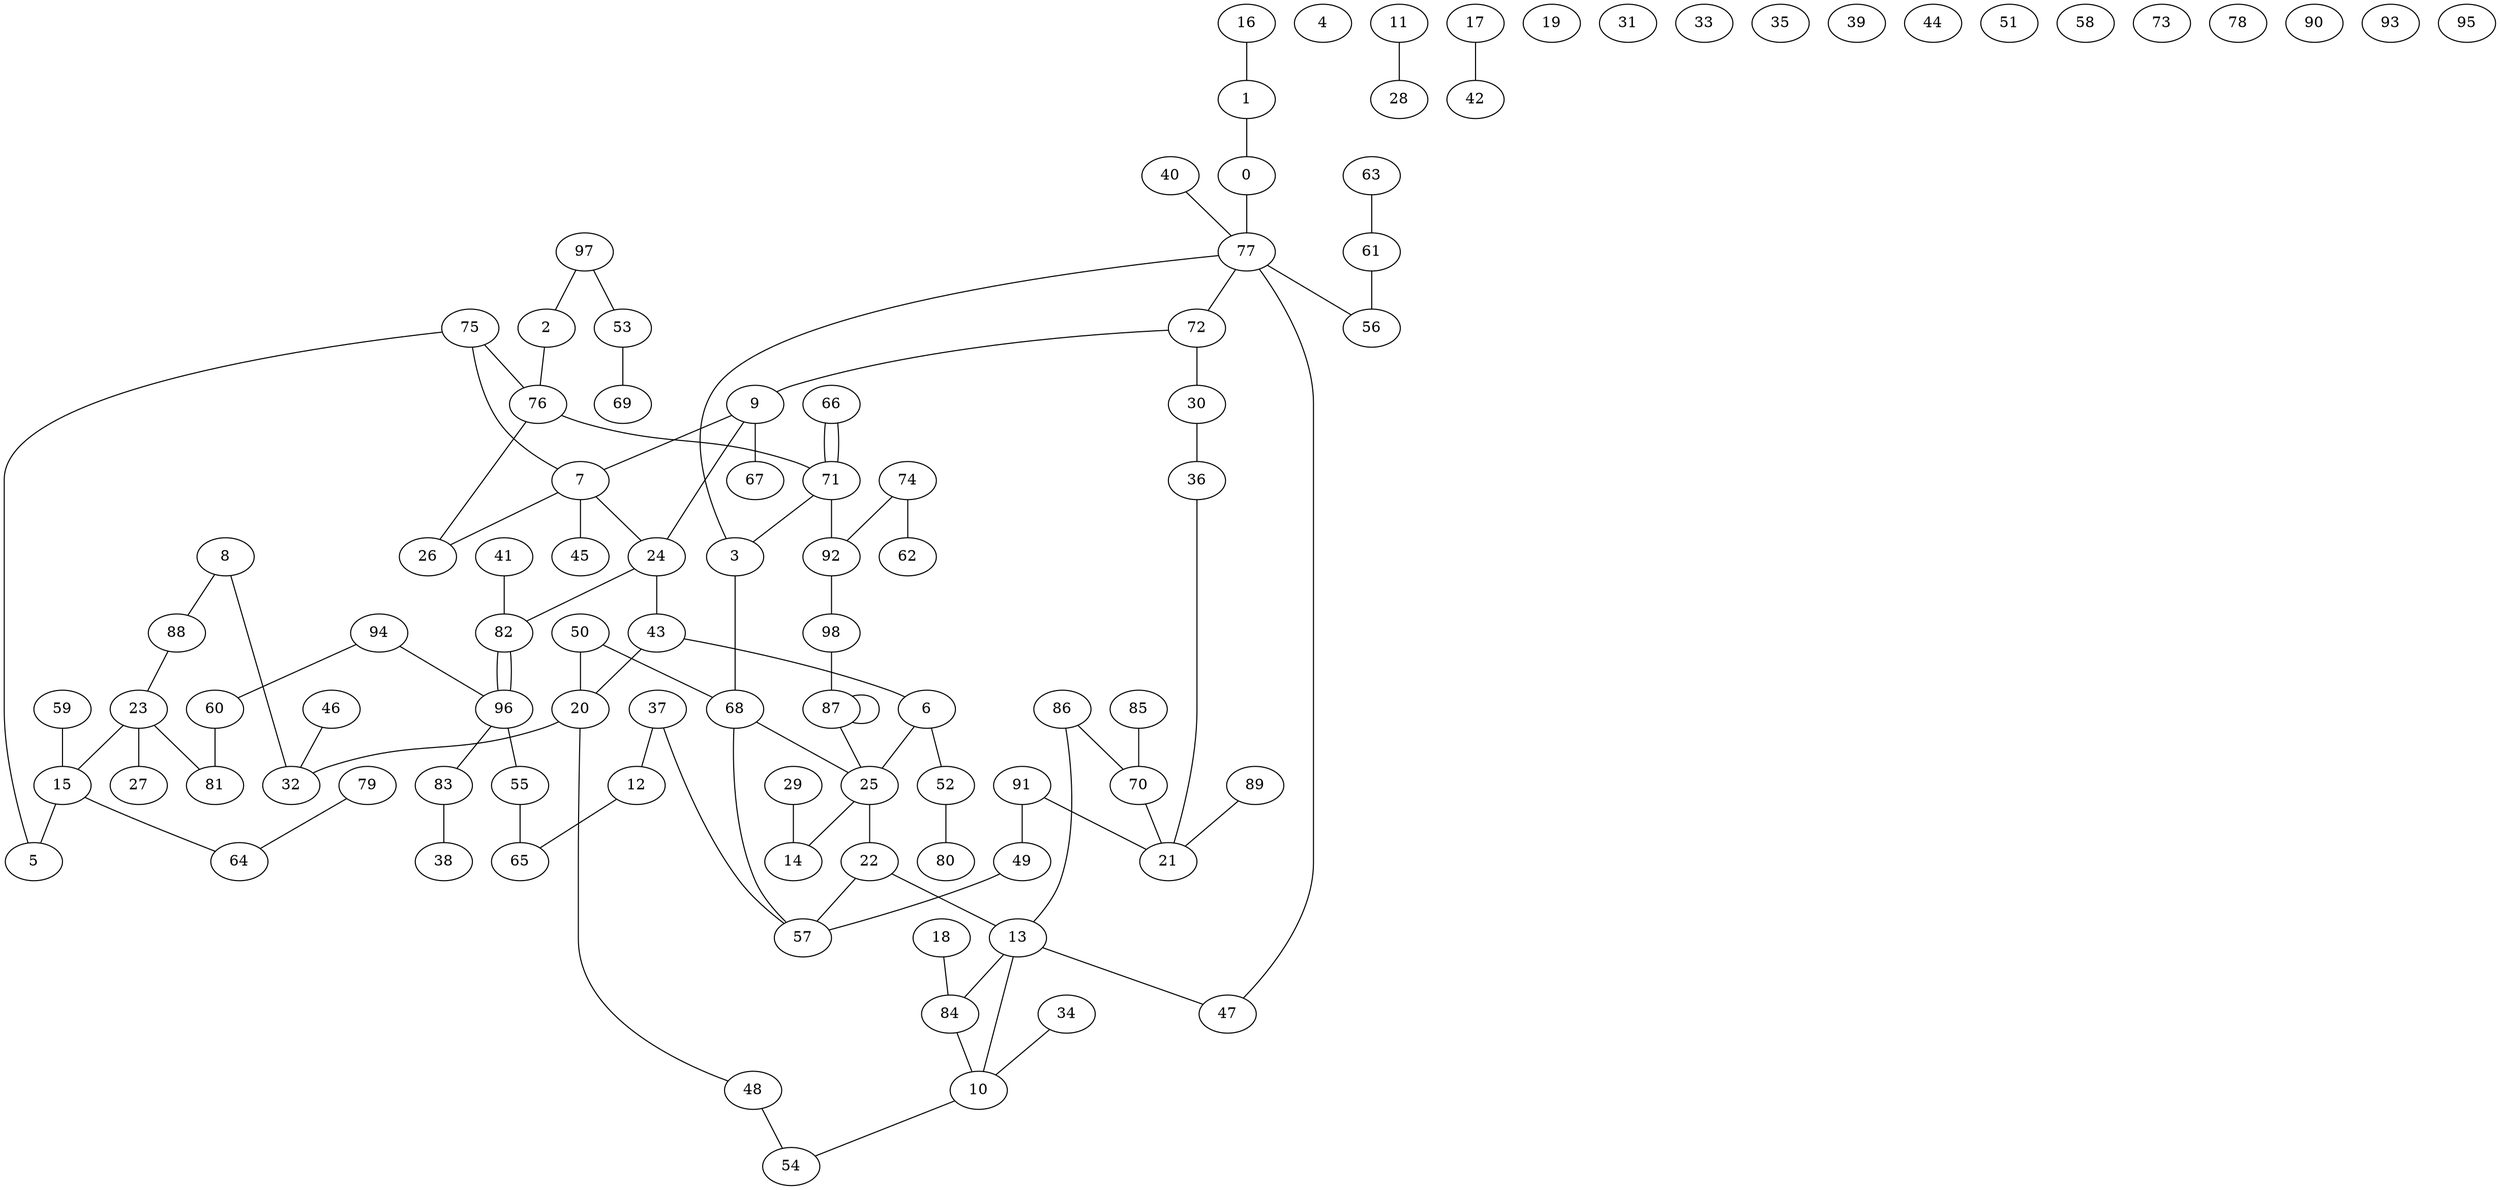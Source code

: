 graph {
	0 [label=0]
	1 [label=1]
	2 [label=2]
	3 [label=3]
	4 [label=4]
	5 [label=5]
	6 [label=6]
	7 [label=7]
	8 [label=8]
	9 [label=9]
	10 [label=10]
	11 [label=11]
	12 [label=12]
	13 [label=13]
	14 [label=14]
	15 [label=15]
	16 [label=16]
	17 [label=17]
	18 [label=18]
	19 [label=19]
	20 [label=20]
	21 [label=21]
	22 [label=22]
	23 [label=23]
	24 [label=24]
	25 [label=25]
	26 [label=26]
	27 [label=27]
	28 [label=28]
	29 [label=29]
	30 [label=30]
	31 [label=31]
	32 [label=32]
	33 [label=33]
	34 [label=34]
	35 [label=35]
	36 [label=36]
	37 [label=37]
	38 [label=38]
	39 [label=39]
	40 [label=40]
	41 [label=41]
	42 [label=42]
	43 [label=43]
	44 [label=44]
	45 [label=45]
	46 [label=46]
	47 [label=47]
	48 [label=48]
	49 [label=49]
	50 [label=50]
	51 [label=51]
	52 [label=52]
	53 [label=53]
	54 [label=54]
	55 [label=55]
	56 [label=56]
	57 [label=57]
	58 [label=58]
	59 [label=59]
	60 [label=60]
	61 [label=61]
	62 [label=62]
	63 [label=63]
	64 [label=64]
	65 [label=65]
	66 [label=66]
	67 [label=67]
	68 [label=68]
	69 [label=69]
	70 [label=70]
	71 [label=71]
	72 [label=72]
	73 [label=73]
	74 [label=74]
	75 [label=75]
	76 [label=76]
	77 [label=77]
	78 [label=78]
	79 [label=79]
	80 [label=80]
	81 [label=81]
	82 [label=82]
	83 [label=83]
	84 [label=84]
	85 [label=85]
	86 [label=86]
	87 [label=87]
	88 [label=88]
	89 [label=89]
	90 [label=90]
	91 [label=91]
	92 [label=92]
	93 [label=93]
	94 [label=94]
	95 [label=95]
	96 [label=96]
	97 [label=97]
	98 [label=98]
	37 -- 12
	72 -- 9
	75 -- 5
	79 -- 64
	16 -- 1
	76 -- 71
	6 -- 25
	50 -- 20
	18 -- 84
	11 -- 28
	29 -- 14
	50 -- 68
	87 -- 87
	94 -- 96
	86 -- 13
	9 -- 7
	63 -- 61
	22 -- 57
	1 -- 0
	60 -- 81
	8 -- 88
	13 -- 47
	72 -- 30
	71 -- 3
	70 -- 21
	49 -- 57
	3 -- 68
	24 -- 43
	76 -- 26
	52 -- 80
	41 -- 82
	15 -- 64
	68 -- 25
	98 -- 87
	7 -- 26
	25 -- 22
	9 -- 67
	23 -- 27
	37 -- 57
	83 -- 38
	8 -- 32
	34 -- 10
	23 -- 15
	87 -- 25
	71 -- 92
	74 -- 62
	46 -- 32
	88 -- 23
	55 -- 65
	77 -- 3
	0 -- 77
	6 -- 52
	85 -- 70
	2 -- 76
	91 -- 21
	75 -- 7
	77 -- 72
	75 -- 76
	43 -- 20
	30 -- 36
	7 -- 45
	68 -- 57
	82 -- 96
	13 -- 10
	23 -- 81
	7 -- 24
	74 -- 92
	20 -- 32
	12 -- 65
	94 -- 60
	24 -- 82
	97 -- 2
	92 -- 98
	10 -- 54
	96 -- 82
	86 -- 70
	66 -- 71
	48 -- 54
	15 -- 5
	17 -- 42
	20 -- 48
	22 -- 13
	97 -- 53
	84 -- 10
	96 -- 55
	61 -- 56
	89 -- 21
	96 -- 83
	25 -- 14
	13 -- 84
	43 -- 6
	77 -- 56
	59 -- 15
	24 -- 9
	66 -- 71
	53 -- 69
	36 -- 21
	40 -- 77
	91 -- 49
	47 -- 77
}
